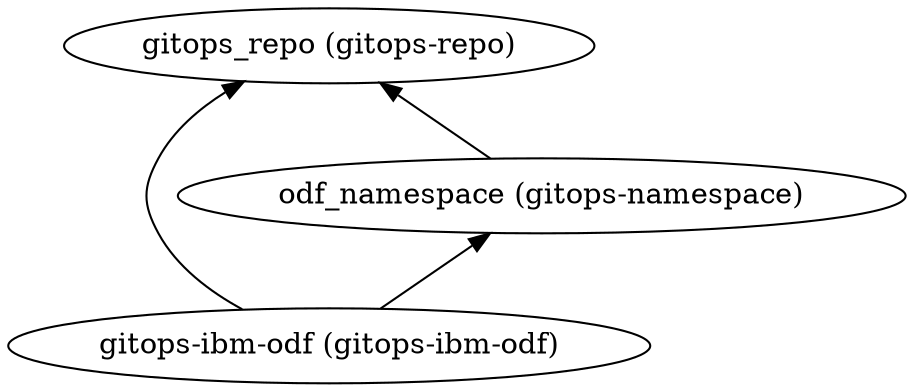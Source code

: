 digraph {
    rankdir="BT"
    "gitops-ibm-odf (gitops-ibm-odf)" -> "gitops_repo (gitops-repo)"
"gitops-ibm-odf (gitops-ibm-odf)" -> "odf_namespace (gitops-namespace)"
"gitops-ibm-odf (gitops-ibm-odf)"
"gitops_repo (gitops-repo)"
"odf_namespace (gitops-namespace)" -> "gitops_repo (gitops-repo)"
"odf_namespace (gitops-namespace)"
  }